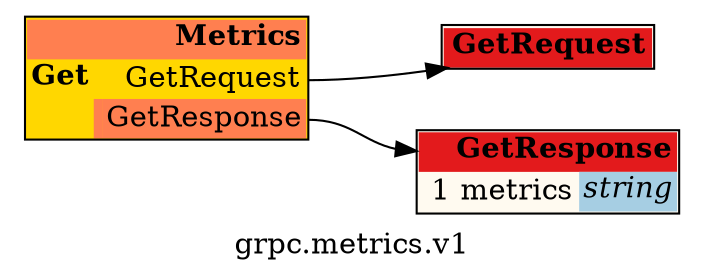 digraph protodot {
	Node_Ja_100 [ shape=plaintext, tooltip="grpc.metrics.v1.GetRequest", label=<<TABLE BORDER="1" CELLBORDER="0" CELLSPACING="0" BGCOLOR="#fffaf0"><TR><TD COLSPAN="4" PORT="header" BGCOLOR="#e31a1c" ALIGN="right"><b>GetRequest</b></TD></TR></TABLE>> ];
	Node_Ja_101 [ shape=plaintext, tooltip="grpc.metrics.v1.GetResponse", label=<<TABLE BORDER="1" CELLBORDER="0" CELLSPACING="0" BGCOLOR="#fffaf0"><TR><TD COLSPAN="4" PORT="header" BGCOLOR="#e31a1c" ALIGN="right"><b>GetResponse</b></TD></TR><TR><TD ALIGN="right"></TD><TD ALIGN="right">1</TD><TD ALIGN="left">metrics</TD><TD BGCOLOR="#a6cee3" PORT="pometrics" ALIGN="right" TITLE="string"><i>string</i></TD></TR></TABLE>> ];
	Node_Ja_102 [ shape=plaintext, tooltip="Metrics", label=<<TABLE BORDER="1" CELLBORDER="0" CELLSPACING="0" BGCOLOR="#ffd700"><TR><TD COLSPAN="3" PORT="header" BGCOLOR="#ff7f50" ALIGN="right"><b>Metrics</b></TD></TR><TR><TD ALIGN="left"><b>Get</b></TD><TD></TD><TD PORT="poGet_request" ALIGN="right">GetRequest</TD></TR><TR style="border-bottom: 1px solid red"><TD></TD><TD BGCOLOR="#ff7f50"></TD><TD PORT="poGet_response" ALIGN="right" BGCOLOR="#ff7f50">GetResponse</TD></TR></TABLE>> ];
	Node_Ja_102:poGet_request:e->Node_Ja_100:header[ color="#000000", tooltip="Ja_102 --> Ja_100" ];
	Node_Ja_102:poGet_response:e->Node_Ja_101:header[ color="#000000", tooltip="Ja_102 --> Ja_101" ];
	bgcolor="transparent";
	label="grpc.metrics.v1";
	node [ shape=plaintext, fontsize=10, fontname="Ubuntu" ] ;
	rankdir=LR;
	tooltip="grpc.metrics.v1";

}
